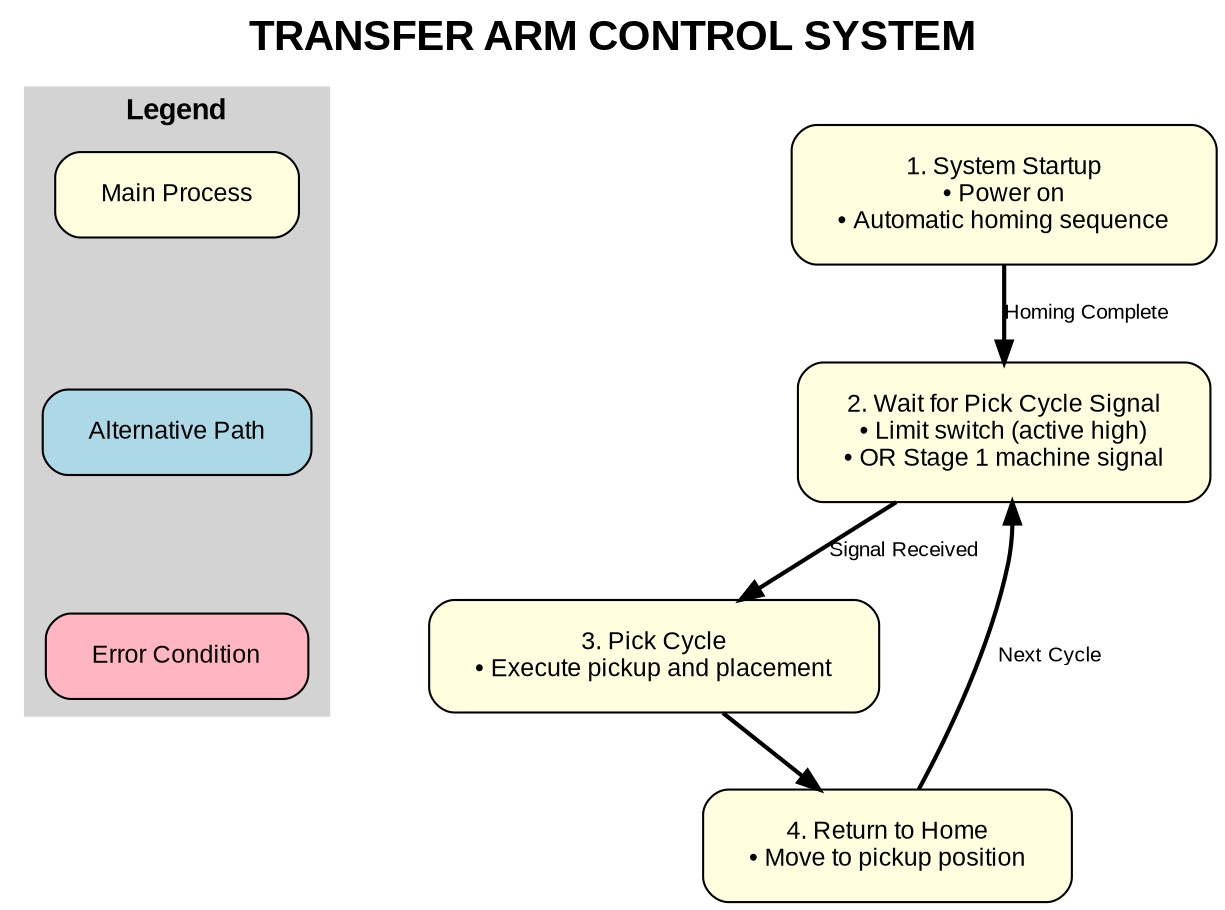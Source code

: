 digraph "Transfer_Arm_Flow" {
    // Graph settings
    graph [fontname="Arial", ranksep=0.5, nodesep=0.8, splines=true];
    node [fontname="Arial", fontsize=12, style="filled,rounded", shape=box, margin="0.3,0.2"];
    edge [fontname="Arial", fontsize=10, penwidth=2];
    
    // Title
    labelloc="t";
    label="TRANSFER ARM CONTROL SYSTEM";
    fontsize=20;
    fontname="Arial Bold";
    
    // Legend
    subgraph cluster_legend {
        label="Legend";
        style=filled;
        color=lightgrey;
        fontsize=14;
        
        legend_main [label="Main Process", fillcolor=lightyellow];
        legend_alt [label="Alternative Path", fillcolor=lightblue];
        legend_error [label="Error Condition", fillcolor=lightpink];
        
        legend_main -> legend_alt [style=invis];
        legend_alt -> legend_error [style=invis];
    }

    // Nodes
    startup [label="1. System Startup\n• Power on\n• Automatic homing sequence", fillcolor=lightyellow];
    
    wait_pickup [label="2. Wait for Pick Cycle Signal\n• Limit switch (active high)\n• OR Stage 1 machine signal", fillcolor=lightyellow];
    
    pick_cycle [label="3. Pick Cycle\n• Execute pickup and placement", fillcolor=lightyellow];
    
    return_home [label="4. Return to Home\n• Move to pickup position", fillcolor=lightyellow];
    
    // Edges
    startup -> wait_pickup [label="Homing Complete"];
    wait_pickup -> pick_cycle [label="Signal Received"];
    pick_cycle -> return_home;
    return_home -> wait_pickup [label="Next Cycle"];
} 
